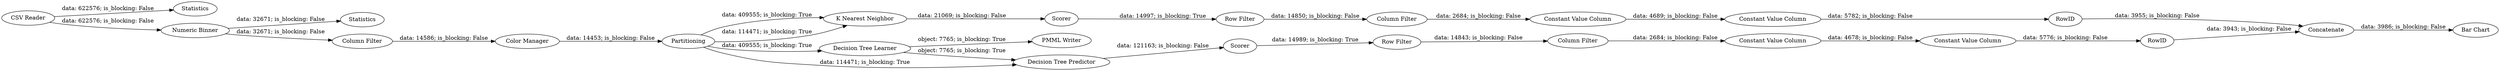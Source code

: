 digraph {
	"-5381533991067727130_9" [label=Partitioning]
	"-5381533991067727130_21" [label=Scorer]
	"-5381533991067727130_1" [label="CSV Reader"]
	"7915927351000546261_293" [label=RowID]
	"2272757895037809892_293" [label=RowID]
	"2272757895037809892_32" [label="Row Filter"]
	"2272757895037809892_292" [label="Constant Value Column"]
	"-5381533991067727130_305" [label="Bar Chart"]
	"-5381533991067727130_31" [label=Scorer]
	"-5381533991067727130_30" [label="K Nearest Neighbor"]
	"-5381533991067727130_10" [label="Decision Tree Learner"]
	"-5381533991067727130_6" [label=Statistics]
	"7915927351000546261_292" [label="Constant Value Column"]
	"-5381533991067727130_8" [label="Color Manager"]
	"2272757895037809892_290" [label="Constant Value Column"]
	"7915927351000546261_290" [label="Constant Value Column"]
	"-5381533991067727130_11" [label="Decision Tree Predictor"]
	"7915927351000546261_294" [label="Column Filter"]
	"-5381533991067727130_5" [label=Statistics]
	"-5381533991067727130_4" [label="Numeric Binner"]
	"-5381533991067727130_300" [label=Concatenate]
	"7915927351000546261_303" [label="Row Filter"]
	"-5381533991067727130_22" [label="PMML Writer"]
	"2272757895037809892_294" [label="Column Filter"]
	"-5381533991067727130_7" [label="Column Filter"]
	"-5381533991067727130_4" -> "-5381533991067727130_6" [label="data: 32671; is_blocking: False"]
	"-5381533991067727130_21" -> "2272757895037809892_32" [label="data: 14989; is_blocking: True"]
	"2272757895037809892_292" -> "2272757895037809892_293" [label="data: 5776; is_blocking: False"]
	"7915927351000546261_303" -> "7915927351000546261_294" [label="data: 14850; is_blocking: False"]
	"7915927351000546261_292" -> "7915927351000546261_293" [label="data: 5782; is_blocking: False"]
	"7915927351000546261_290" -> "7915927351000546261_292" [label="data: 4689; is_blocking: False"]
	"2272757895037809892_32" -> "2272757895037809892_294" [label="data: 14843; is_blocking: False"]
	"7915927351000546261_293" -> "-5381533991067727130_300" [label="data: 3955; is_blocking: False"]
	"-5381533991067727130_4" -> "-5381533991067727130_7" [label="data: 32671; is_blocking: False"]
	"-5381533991067727130_11" -> "-5381533991067727130_21" [label="data: 121163; is_blocking: False"]
	"-5381533991067727130_9" -> "-5381533991067727130_30" [label="data: 409555; is_blocking: True"]
	"-5381533991067727130_31" -> "7915927351000546261_303" [label="data: 14997; is_blocking: True"]
	"-5381533991067727130_10" -> "-5381533991067727130_22" [label="object: 7765; is_blocking: True"]
	"-5381533991067727130_9" -> "-5381533991067727130_30" [label="data: 114471; is_blocking: True"]
	"2272757895037809892_290" -> "2272757895037809892_292" [label="data: 4678; is_blocking: False"]
	"-5381533991067727130_9" -> "-5381533991067727130_11" [label="data: 114471; is_blocking: True"]
	"-5381533991067727130_1" -> "-5381533991067727130_4" [label="data: 622576; is_blocking: False"]
	"-5381533991067727130_7" -> "-5381533991067727130_8" [label="data: 14586; is_blocking: False"]
	"-5381533991067727130_8" -> "-5381533991067727130_9" [label="data: 14453; is_blocking: False"]
	"-5381533991067727130_9" -> "-5381533991067727130_10" [label="data: 409555; is_blocking: True"]
	"7915927351000546261_294" -> "7915927351000546261_290" [label="data: 2684; is_blocking: False"]
	"-5381533991067727130_1" -> "-5381533991067727130_5" [label="data: 622576; is_blocking: False"]
	"-5381533991067727130_30" -> "-5381533991067727130_31" [label="data: 21069; is_blocking: False"]
	"2272757895037809892_293" -> "-5381533991067727130_300" [label="data: 3943; is_blocking: False"]
	"2272757895037809892_294" -> "2272757895037809892_290" [label="data: 2684; is_blocking: False"]
	"-5381533991067727130_10" -> "-5381533991067727130_11" [label="object: 7765; is_blocking: True"]
	"-5381533991067727130_300" -> "-5381533991067727130_305" [label="data: 3986; is_blocking: False"]
	rankdir=LR
}
